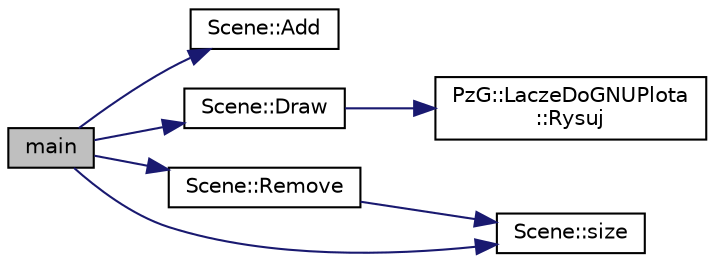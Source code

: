 digraph "main"
{
 // LATEX_PDF_SIZE
  edge [fontname="Helvetica",fontsize="10",labelfontname="Helvetica",labelfontsize="10"];
  node [fontname="Helvetica",fontsize="10",shape=record];
  rankdir="LR";
  Node1 [label="main",height=0.2,width=0.4,color="black", fillcolor="grey75", style="filled", fontcolor="black",tooltip=" "];
  Node1 -> Node2 [color="midnightblue",fontsize="10",style="solid",fontname="Helvetica"];
  Node2 [label="Scene::Add",height=0.2,width=0.4,color="black", fillcolor="white", style="filled",URL="$class_scene.html#aebad7a79978bc20cec24d6e307731b3c",tooltip=" "];
  Node1 -> Node3 [color="midnightblue",fontsize="10",style="solid",fontname="Helvetica"];
  Node3 [label="Scene::Draw",height=0.2,width=0.4,color="black", fillcolor="white", style="filled",URL="$class_scene.html#a4813338ee7c6c995f5bb6f10e3673804",tooltip=" "];
  Node3 -> Node4 [color="midnightblue",fontsize="10",style="solid",fontname="Helvetica"];
  Node4 [label="PzG::LaczeDoGNUPlota\l::Rysuj",height=0.2,width=0.4,color="black", fillcolor="white", style="filled",URL="$class_pz_g_1_1_lacze_do_g_n_u_plota.html#a065f5b8402737cc62b0ad4f66d028335",tooltip=" "];
  Node1 -> Node5 [color="midnightblue",fontsize="10",style="solid",fontname="Helvetica"];
  Node5 [label="Scene::Remove",height=0.2,width=0.4,color="black", fillcolor="white", style="filled",URL="$class_scene.html#a2c8c0db6c3b9c00f398c6adaff5e31c6",tooltip=" "];
  Node5 -> Node6 [color="midnightblue",fontsize="10",style="solid",fontname="Helvetica"];
  Node6 [label="Scene::size",height=0.2,width=0.4,color="black", fillcolor="white", style="filled",URL="$class_scene.html#a446a584c5b304ee0c77911c45710ab9f",tooltip=" "];
  Node1 -> Node6 [color="midnightblue",fontsize="10",style="solid",fontname="Helvetica"];
}
